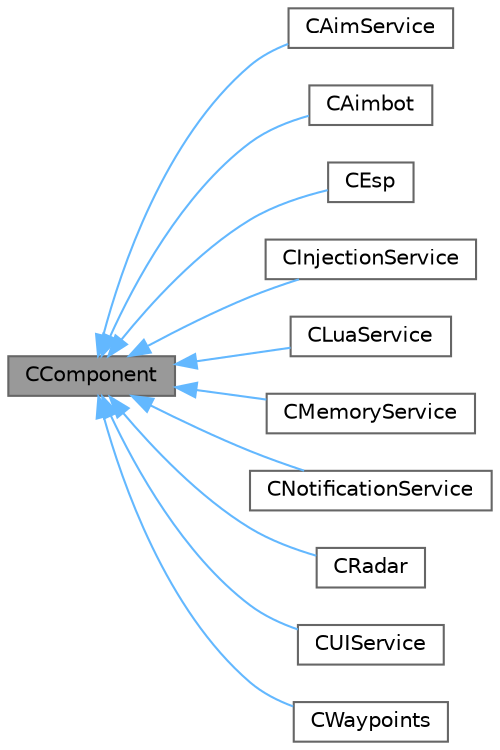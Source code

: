 digraph "CComponent"
{
 // LATEX_PDF_SIZE
  bgcolor="transparent";
  edge [fontname=Helvetica,fontsize=10,labelfontname=Helvetica,labelfontsize=10];
  node [fontname=Helvetica,fontsize=10,shape=box,height=0.2,width=0.4];
  rankdir="LR";
  Node1 [id="Node000001",label="CComponent",height=0.2,width=0.4,color="gray40", fillcolor="grey60", style="filled", fontcolor="black",tooltip=" "];
  Node1 -> Node2 [id="edge1_Node000001_Node000002",dir="back",color="steelblue1",style="solid",tooltip=" "];
  Node2 [id="Node000002",label="CAimService",height=0.2,width=0.4,color="gray40", fillcolor="white", style="filled",URL="$d9/de9/classCAimService.html",tooltip=" "];
  Node1 -> Node3 [id="edge2_Node000001_Node000003",dir="back",color="steelblue1",style="solid",tooltip=" "];
  Node3 [id="Node000003",label="CAimbot",height=0.2,width=0.4,color="gray40", fillcolor="white", style="filled",URL="$da/df7/classCAimbot.html",tooltip=" "];
  Node1 -> Node4 [id="edge3_Node000001_Node000004",dir="back",color="steelblue1",style="solid",tooltip=" "];
  Node4 [id="Node000004",label="CEsp",height=0.2,width=0.4,color="gray40", fillcolor="white", style="filled",URL="$dd/db7/classCEsp.html",tooltip=" "];
  Node1 -> Node5 [id="edge4_Node000001_Node000005",dir="back",color="steelblue1",style="solid",tooltip=" "];
  Node5 [id="Node000005",label="CInjectionService",height=0.2,width=0.4,color="gray40", fillcolor="white", style="filled",URL="$d0/d3f/classCInjectionService.html",tooltip=" "];
  Node1 -> Node6 [id="edge5_Node000001_Node000006",dir="back",color="steelblue1",style="solid",tooltip=" "];
  Node6 [id="Node000006",label="CLuaService",height=0.2,width=0.4,color="gray40", fillcolor="white", style="filled",URL="$d7/d5e/classCLuaService.html",tooltip=" "];
  Node1 -> Node7 [id="edge6_Node000001_Node000007",dir="back",color="steelblue1",style="solid",tooltip=" "];
  Node7 [id="Node000007",label="CMemoryService",height=0.2,width=0.4,color="gray40", fillcolor="white", style="filled",URL="$d6/d45/classCMemoryService.html",tooltip=" "];
  Node1 -> Node8 [id="edge7_Node000001_Node000008",dir="back",color="steelblue1",style="solid",tooltip=" "];
  Node8 [id="Node000008",label="CNotificationService",height=0.2,width=0.4,color="gray40", fillcolor="white", style="filled",URL="$d9/da7/classCNotificationService.html",tooltip=" "];
  Node1 -> Node9 [id="edge8_Node000001_Node000009",dir="back",color="steelblue1",style="solid",tooltip=" "];
  Node9 [id="Node000009",label="CRadar",height=0.2,width=0.4,color="gray40", fillcolor="white", style="filled",URL="$d4/d8e/classCRadar.html",tooltip=" "];
  Node1 -> Node10 [id="edge9_Node000001_Node000010",dir="back",color="steelblue1",style="solid",tooltip=" "];
  Node10 [id="Node000010",label="CUIService",height=0.2,width=0.4,color="gray40", fillcolor="white", style="filled",URL="$d8/de4/classCUIService.html",tooltip=" "];
  Node1 -> Node11 [id="edge10_Node000001_Node000011",dir="back",color="steelblue1",style="solid",tooltip=" "];
  Node11 [id="Node000011",label="CWaypoints",height=0.2,width=0.4,color="gray40", fillcolor="white", style="filled",URL="$d4/d9f/classCWaypoints.html",tooltip=" "];
}
